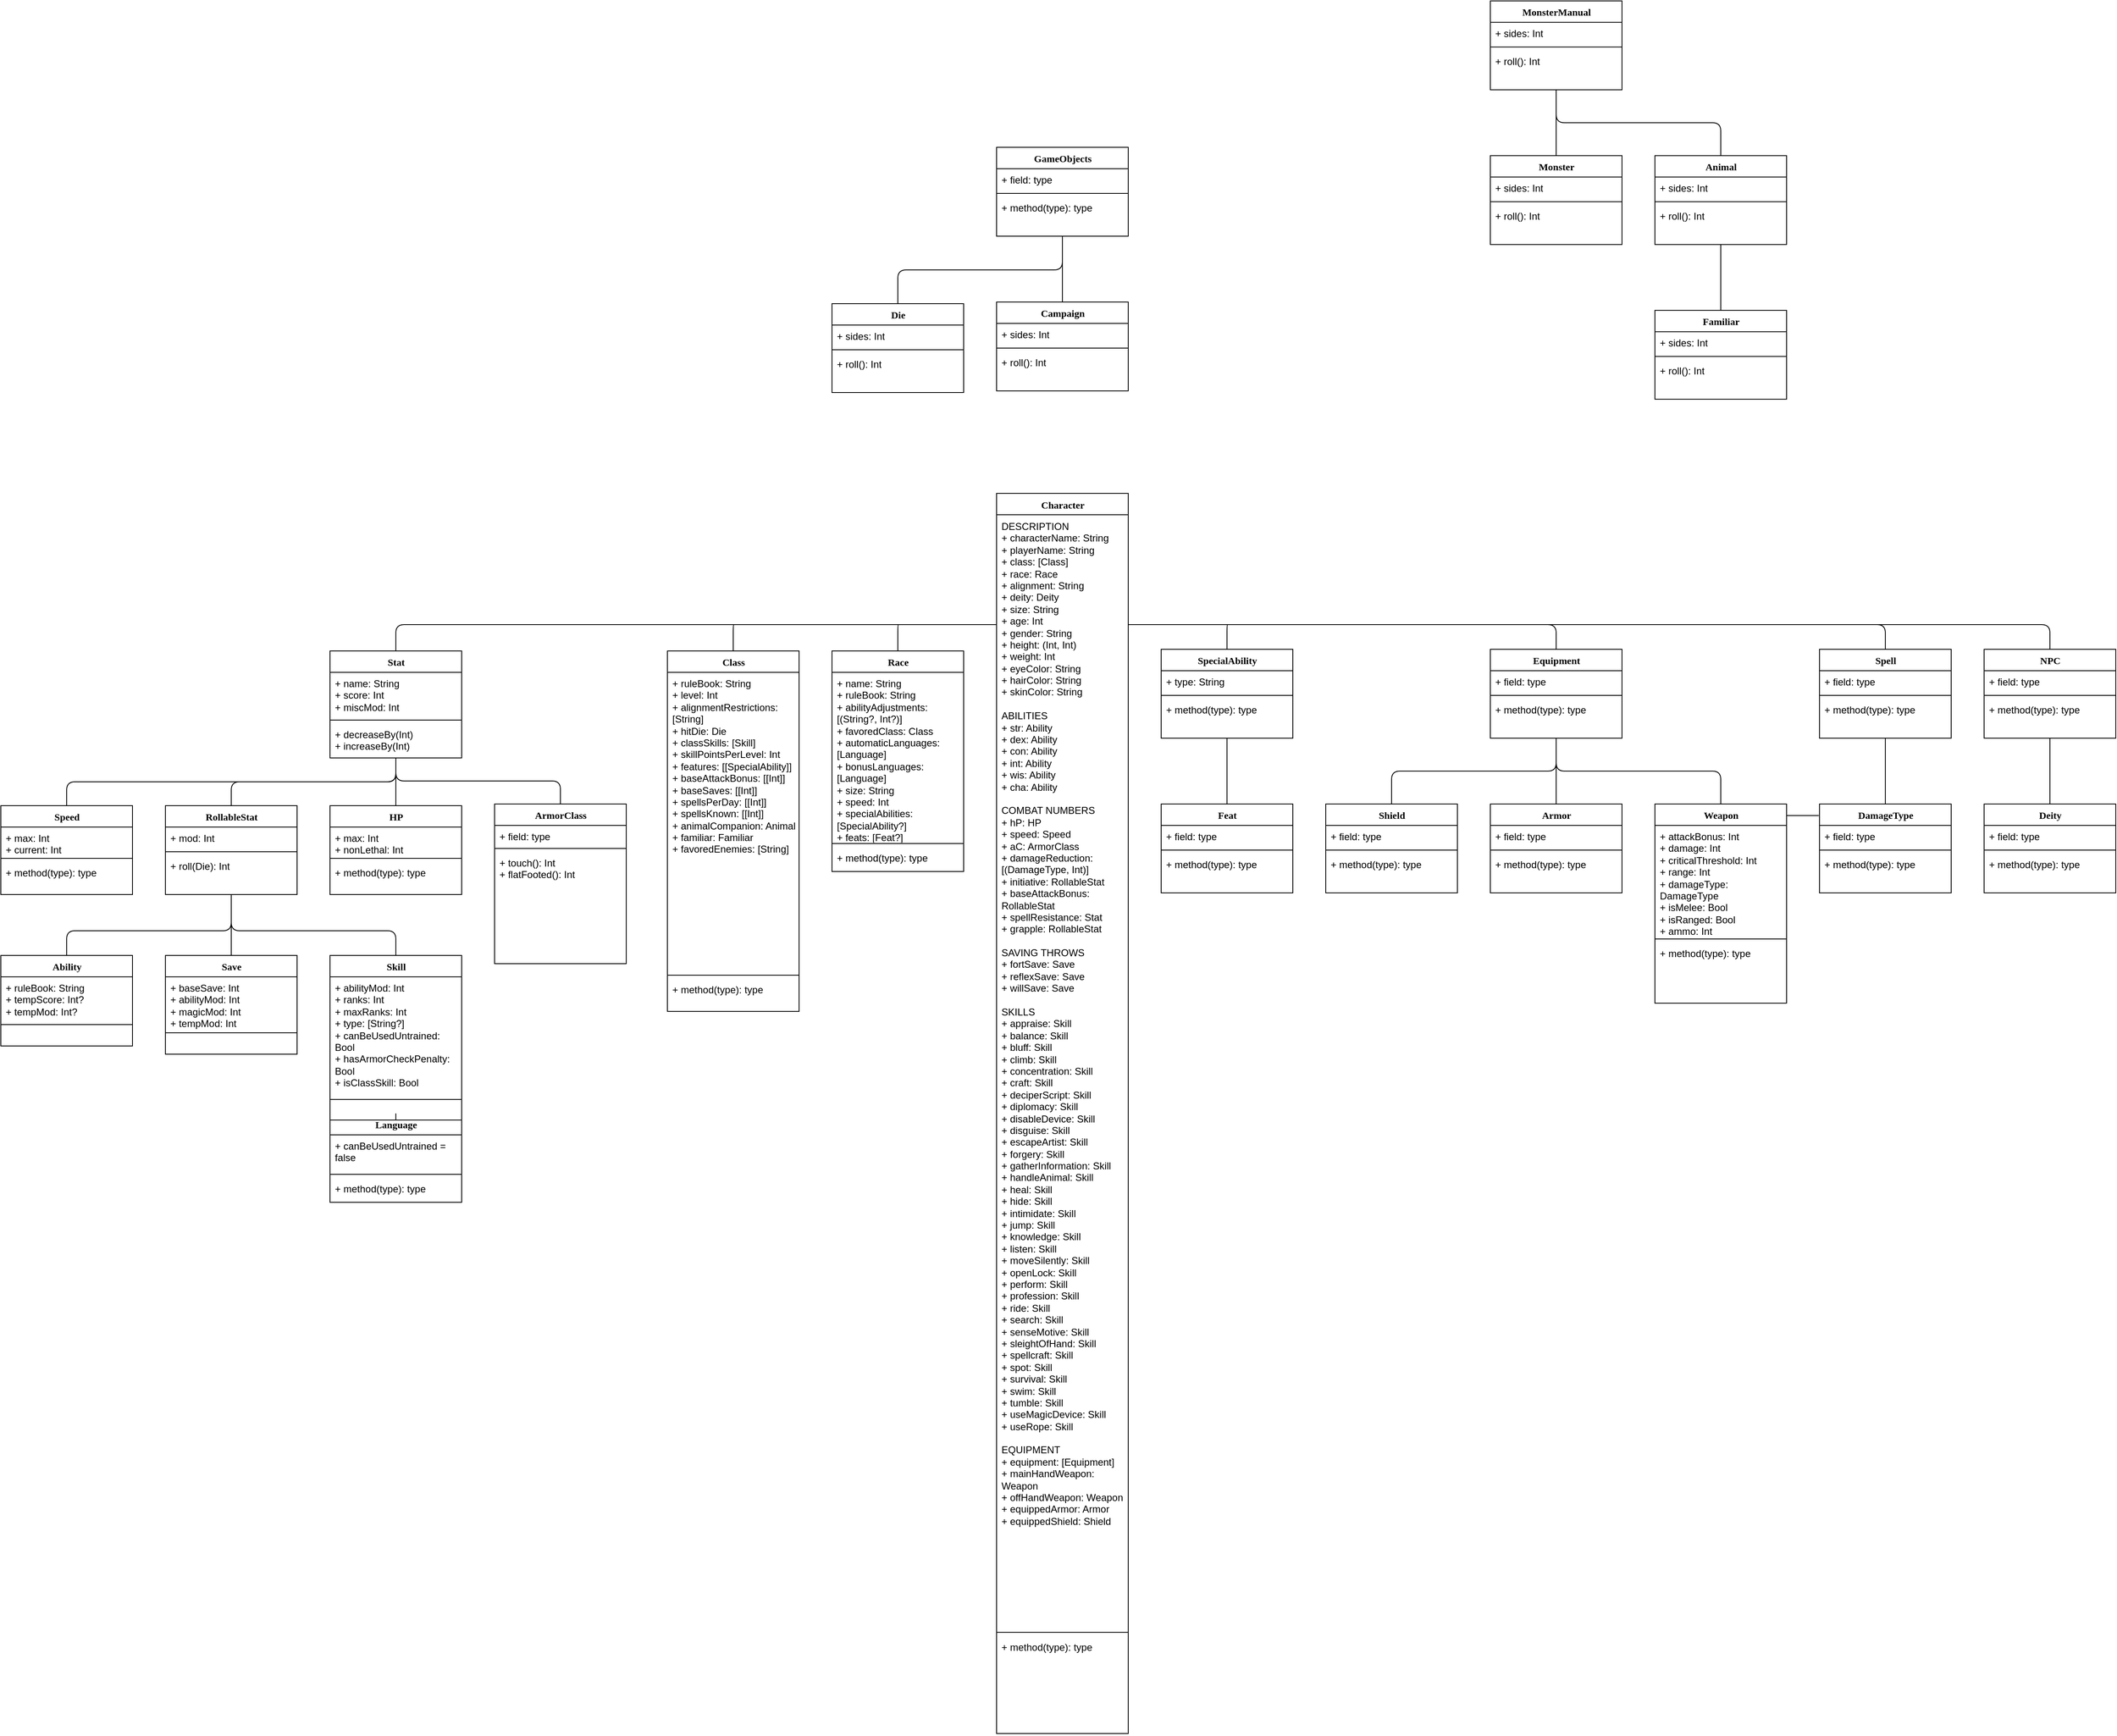 <mxfile version="10.6.7" type="github"><diagram name="Page-1" id="9f46799a-70d6-7492-0946-bef42562c5a5"><mxGraphModel dx="2220" dy="1420" grid="1" gridSize="10" guides="1" tooltips="1" connect="1" arrows="1" fold="1" page="0" pageScale="1" pageWidth="1100" pageHeight="850" background="#ffffff" math="0" shadow="0"><root><mxCell id="0"/><mxCell id="1" parent="0"/><mxCell id="78961159f06e98e8-124" style="edgeStyle=orthogonalEdgeStyle;html=1;labelBackgroundColor=none;startFill=0;startSize=8;endArrow=none;endFill=0;endSize=16;fontFamily=Verdana;fontSize=12;entryX=0.5;entryY=1;entryDx=0;entryDy=0;exitX=0.5;exitY=0;exitDx=0;exitDy=0;startArrow=none;" parent="1" source="78961159f06e98e8-56" target="78961159f06e98e8-17" edge="1"><mxGeometry relative="1" as="geometry"><Array as="points"><mxPoint x="151" y="170"/><mxPoint x="549" y="170"/></Array></mxGeometry></mxCell><mxCell id="78961159f06e98e8-56" value="Class" style="swimlane;html=1;fontStyle=1;align=center;verticalAlign=top;childLayout=stackLayout;horizontal=1;startSize=26;horizontalStack=0;resizeParent=1;resizeLast=0;collapsible=1;marginBottom=0;swimlaneFillColor=#ffffff;rounded=0;shadow=0;comic=0;labelBackgroundColor=none;strokeColor=#000000;strokeWidth=1;fillColor=none;fontFamily=Verdana;fontSize=12;fontColor=#000000;" parent="1" vertex="1"><mxGeometry x="70" y="202" width="160" height="438" as="geometry"><mxRectangle x="70" y="202" width="160" height="26" as="alternateBounds"/></mxGeometry></mxCell><mxCell id="78961159f06e98e8-57" value="+ ruleBook: String&lt;br&gt;+ level: Int&lt;br&gt;+ alignmentRestrictions: [String]&lt;br&gt;+ hitDie: Die&lt;br&gt;+ classSkills: [Skill]&lt;br&gt;+ skillPointsPerLevel: Int&lt;br&gt;+ features: [[SpecialAbility]]&lt;br&gt;+ baseAttackBonus: [[Int]]&lt;br&gt;+ baseSaves: [[Int]]&lt;br&gt;+ spellsPerDay: [[Int]]&lt;br&gt;+ spellsKnown: [[Int]]&lt;br&gt;+ animalCompanion: Animal&lt;br&gt;+ familiar: Familiar&lt;br&gt;+ favoredEnemies: [String]&lt;br&gt;" style="text;html=1;strokeColor=none;fillColor=none;align=left;verticalAlign=top;spacingLeft=4;spacingRight=4;whiteSpace=wrap;overflow=hidden;rotatable=0;points=[[0,0.5],[1,0.5]];portConstraint=eastwest;" parent="78961159f06e98e8-56" vertex="1"><mxGeometry y="26" width="160" height="364" as="geometry"/></mxCell><mxCell id="78961159f06e98e8-64" value="" style="line;html=1;strokeWidth=1;fillColor=none;align=left;verticalAlign=middle;spacingTop=-1;spacingLeft=3;spacingRight=3;rotatable=0;labelPosition=right;points=[];portConstraint=eastwest;" parent="78961159f06e98e8-56" vertex="1"><mxGeometry y="390" width="160" height="8" as="geometry"/></mxCell><mxCell id="78961159f06e98e8-65" value="+ method(type): type" style="text;html=1;strokeColor=none;fillColor=none;align=left;verticalAlign=top;spacingLeft=4;spacingRight=4;whiteSpace=wrap;overflow=hidden;rotatable=0;points=[[0,0.5],[1,0.5]];portConstraint=eastwest;" parent="78961159f06e98e8-56" vertex="1"><mxGeometry y="398" width="160" height="26" as="geometry"/></mxCell><mxCell id="mcAcxkqwWD7t2REMrbRQ-1" value="Race" style="swimlane;html=1;fontStyle=1;align=center;verticalAlign=top;childLayout=stackLayout;horizontal=1;startSize=26;horizontalStack=0;resizeParent=1;resizeLast=0;collapsible=1;marginBottom=0;swimlaneFillColor=#ffffff;rounded=0;shadow=0;comic=0;labelBackgroundColor=none;strokeColor=#000000;strokeWidth=1;fillColor=none;fontFamily=Verdana;fontSize=12;fontColor=#000000;" parent="1" vertex="1"><mxGeometry x="270" y="202" width="160" height="268" as="geometry"><mxRectangle x="270" y="202" width="161" height="26" as="alternateBounds"/></mxGeometry></mxCell><mxCell id="mcAcxkqwWD7t2REMrbRQ-2" value="+ name: String&lt;br&gt;+ ruleBook: String&lt;br&gt;+ abilityAdjustments: [(String?, Int?)]&lt;br&gt;+ favoredClass: Class&lt;br&gt;+ automaticLanguages: [Language]&lt;br&gt;+ bonusLanguages: [Language]&lt;br&gt;+ size: String&lt;br&gt;+ speed: Int&lt;br&gt;+ specialAbilities: [SpecialAbility?]&lt;br&gt;+ feats: [Feat?]&lt;br&gt;" style="text;html=1;strokeColor=none;fillColor=none;align=left;verticalAlign=top;spacingLeft=4;spacingRight=4;whiteSpace=wrap;overflow=hidden;rotatable=0;points=[[0,0.5],[1,0.5]];portConstraint=eastwest;" parent="mcAcxkqwWD7t2REMrbRQ-1" vertex="1"><mxGeometry y="26" width="160" height="204" as="geometry"/></mxCell><mxCell id="mcAcxkqwWD7t2REMrbRQ-3" value="" style="line;html=1;strokeWidth=1;fillColor=none;align=left;verticalAlign=middle;spacingTop=-1;spacingLeft=3;spacingRight=3;rotatable=0;labelPosition=right;points=[];portConstraint=eastwest;" parent="mcAcxkqwWD7t2REMrbRQ-1" vertex="1"><mxGeometry y="230" width="160" height="8" as="geometry"/></mxCell><mxCell id="mcAcxkqwWD7t2REMrbRQ-4" value="+ method(type): type" style="text;html=1;strokeColor=none;fillColor=none;align=left;verticalAlign=top;spacingLeft=4;spacingRight=4;whiteSpace=wrap;overflow=hidden;rotatable=0;points=[[0,0.5],[1,0.5]];portConstraint=eastwest;" parent="mcAcxkqwWD7t2REMrbRQ-1" vertex="1"><mxGeometry y="238" width="160" height="26" as="geometry"/></mxCell><mxCell id="mcAcxkqwWD7t2REMrbRQ-5" style="edgeStyle=orthogonalEdgeStyle;html=1;labelBackgroundColor=none;startFill=0;startSize=8;endArrow=none;endFill=0;endSize=16;fontFamily=Verdana;fontSize=12;exitX=0.5;exitY=0;exitDx=0;exitDy=0;startArrow=none;entryX=0.5;entryY=1;entryDx=0;entryDy=0;" parent="1" source="mcAcxkqwWD7t2REMrbRQ-1" target="78961159f06e98e8-17" edge="1"><mxGeometry relative="1" as="geometry"><Array as="points"><mxPoint x="351" y="170"/><mxPoint x="549" y="170"/></Array><mxPoint x="130" y="212.769" as="sourcePoint"/><mxPoint x="691" y="220" as="targetPoint"/></mxGeometry></mxCell><mxCell id="Zr3b7qzUA9qPHOCkWKjl-16" value="" style="edgeStyle=orthogonalEdgeStyle;rounded=0;orthogonalLoop=1;jettySize=auto;html=1;endArrow=none;endFill=0;" edge="1" parent="1" source="mcAcxkqwWD7t2REMrbRQ-11" target="Zr3b7qzUA9qPHOCkWKjl-12"><mxGeometry relative="1" as="geometry"/></mxCell><mxCell id="mcAcxkqwWD7t2REMrbRQ-11" value="SpecialAbility" style="swimlane;html=1;fontStyle=1;align=center;verticalAlign=top;childLayout=stackLayout;horizontal=1;startSize=26;horizontalStack=0;resizeParent=1;resizeLast=0;collapsible=1;marginBottom=0;swimlaneFillColor=#ffffff;rounded=0;shadow=0;comic=0;labelBackgroundColor=none;strokeColor=#000000;strokeWidth=1;fillColor=none;fontFamily=Verdana;fontSize=12;fontColor=#000000;" parent="1" vertex="1"><mxGeometry x="670" y="200" width="160" height="108" as="geometry"><mxRectangle x="670" y="200" width="160" height="26" as="alternateBounds"/></mxGeometry></mxCell><mxCell id="mcAcxkqwWD7t2REMrbRQ-12" value="+ type: String" style="text;html=1;strokeColor=none;fillColor=none;align=left;verticalAlign=top;spacingLeft=4;spacingRight=4;whiteSpace=wrap;overflow=hidden;rotatable=0;points=[[0,0.5],[1,0.5]];portConstraint=eastwest;" parent="mcAcxkqwWD7t2REMrbRQ-11" vertex="1"><mxGeometry y="26" width="160" height="26" as="geometry"/></mxCell><mxCell id="mcAcxkqwWD7t2REMrbRQ-13" value="" style="line;html=1;strokeWidth=1;fillColor=none;align=left;verticalAlign=middle;spacingTop=-1;spacingLeft=3;spacingRight=3;rotatable=0;labelPosition=right;points=[];portConstraint=eastwest;" parent="mcAcxkqwWD7t2REMrbRQ-11" vertex="1"><mxGeometry y="52" width="160" height="8" as="geometry"/></mxCell><mxCell id="mcAcxkqwWD7t2REMrbRQ-14" value="+ method(type): type" style="text;html=1;strokeColor=none;fillColor=none;align=left;verticalAlign=top;spacingLeft=4;spacingRight=4;whiteSpace=wrap;overflow=hidden;rotatable=0;points=[[0,0.5],[1,0.5]];portConstraint=eastwest;" parent="mcAcxkqwWD7t2REMrbRQ-11" vertex="1"><mxGeometry y="60" width="160" height="26" as="geometry"/></mxCell><mxCell id="Zr3b7qzUA9qPHOCkWKjl-12" value="Feat" style="swimlane;html=1;fontStyle=1;align=center;verticalAlign=top;childLayout=stackLayout;horizontal=1;startSize=26;horizontalStack=0;resizeParent=1;resizeLast=0;collapsible=1;marginBottom=0;swimlaneFillColor=#ffffff;rounded=0;shadow=0;comic=0;labelBackgroundColor=none;strokeColor=#000000;strokeWidth=1;fillColor=none;fontFamily=Verdana;fontSize=12;fontColor=#000000;" vertex="1" parent="1"><mxGeometry x="670" y="388" width="160" height="108" as="geometry"><mxRectangle x="670" y="200" width="160" height="26" as="alternateBounds"/></mxGeometry></mxCell><mxCell id="Zr3b7qzUA9qPHOCkWKjl-13" value="+ field: type" style="text;html=1;strokeColor=none;fillColor=none;align=left;verticalAlign=top;spacingLeft=4;spacingRight=4;whiteSpace=wrap;overflow=hidden;rotatable=0;points=[[0,0.5],[1,0.5]];portConstraint=eastwest;" vertex="1" parent="Zr3b7qzUA9qPHOCkWKjl-12"><mxGeometry y="26" width="160" height="26" as="geometry"/></mxCell><mxCell id="Zr3b7qzUA9qPHOCkWKjl-14" value="" style="line;html=1;strokeWidth=1;fillColor=none;align=left;verticalAlign=middle;spacingTop=-1;spacingLeft=3;spacingRight=3;rotatable=0;labelPosition=right;points=[];portConstraint=eastwest;" vertex="1" parent="Zr3b7qzUA9qPHOCkWKjl-12"><mxGeometry y="52" width="160" height="8" as="geometry"/></mxCell><mxCell id="Zr3b7qzUA9qPHOCkWKjl-15" value="+ method(type): type" style="text;html=1;strokeColor=none;fillColor=none;align=left;verticalAlign=top;spacingLeft=4;spacingRight=4;whiteSpace=wrap;overflow=hidden;rotatable=0;points=[[0,0.5],[1,0.5]];portConstraint=eastwest;" vertex="1" parent="Zr3b7qzUA9qPHOCkWKjl-12"><mxGeometry y="60" width="160" height="26" as="geometry"/></mxCell><mxCell id="Zr3b7qzUA9qPHOCkWKjl-6" value="Language" style="swimlane;html=1;fontStyle=1;align=center;verticalAlign=top;childLayout=stackLayout;horizontal=1;startSize=26;horizontalStack=0;resizeParent=1;resizeLast=0;collapsible=1;marginBottom=0;swimlaneFillColor=#ffffff;rounded=0;shadow=0;comic=0;labelBackgroundColor=none;strokeColor=#000000;strokeWidth=1;fillColor=none;fontFamily=Verdana;fontSize=12;fontColor=#000000;" vertex="1" parent="1"><mxGeometry x="-340" y="764" width="160" height="108" as="geometry"><mxRectangle x="670" y="200" width="160" height="26" as="alternateBounds"/></mxGeometry></mxCell><mxCell id="Zr3b7qzUA9qPHOCkWKjl-7" value="+ canBeUsedUntrained = false" style="text;html=1;strokeColor=none;fillColor=none;align=left;verticalAlign=top;spacingLeft=4;spacingRight=4;whiteSpace=wrap;overflow=hidden;rotatable=0;points=[[0,0.5],[1,0.5]];portConstraint=eastwest;" vertex="1" parent="Zr3b7qzUA9qPHOCkWKjl-6"><mxGeometry y="26" width="160" height="44" as="geometry"/></mxCell><mxCell id="Zr3b7qzUA9qPHOCkWKjl-8" value="" style="line;html=1;strokeWidth=1;fillColor=none;align=left;verticalAlign=middle;spacingTop=-1;spacingLeft=3;spacingRight=3;rotatable=0;labelPosition=right;points=[];portConstraint=eastwest;" vertex="1" parent="Zr3b7qzUA9qPHOCkWKjl-6"><mxGeometry y="70" width="160" height="8" as="geometry"/></mxCell><mxCell id="Zr3b7qzUA9qPHOCkWKjl-9" value="+ method(type): type" style="text;html=1;strokeColor=none;fillColor=none;align=left;verticalAlign=top;spacingLeft=4;spacingRight=4;whiteSpace=wrap;overflow=hidden;rotatable=0;points=[[0,0.5],[1,0.5]];portConstraint=eastwest;" vertex="1" parent="Zr3b7qzUA9qPHOCkWKjl-6"><mxGeometry y="78" width="160" height="26" as="geometry"/></mxCell><mxCell id="mcAcxkqwWD7t2REMrbRQ-15" style="edgeStyle=orthogonalEdgeStyle;html=1;labelBackgroundColor=none;startFill=0;startSize=8;endArrow=none;endFill=0;endSize=16;fontFamily=Verdana;fontSize=12;exitX=0.5;exitY=0;exitDx=0;exitDy=0;startArrow=none;entryX=0.5;entryY=1;entryDx=0;entryDy=0;" parent="1" source="mcAcxkqwWD7t2REMrbRQ-11" target="78961159f06e98e8-17" edge="1"><mxGeometry relative="1" as="geometry"><Array as="points"><mxPoint x="751" y="170"/><mxPoint x="549" y="170"/></Array><mxPoint x="360.769" y="211.846" as="sourcePoint"/><mxPoint x="780" y="130" as="targetPoint"/></mxGeometry></mxCell><mxCell id="mcAcxkqwWD7t2REMrbRQ-16" style="edgeStyle=orthogonalEdgeStyle;html=1;labelBackgroundColor=none;startFill=0;startSize=8;endArrow=none;endFill=0;endSize=16;fontFamily=Verdana;fontSize=12;exitX=0.5;exitY=0;exitDx=0;exitDy=0;startArrow=none;entryX=0.5;entryY=1;entryDx=0;entryDy=0;" parent="1" source="mcAcxkqwWD7t2REMrbRQ-17" target="78961159f06e98e8-17" edge="1"><mxGeometry relative="1" as="geometry"><Array as="points"><mxPoint x="1150" y="170"/><mxPoint x="550" y="170"/></Array><mxPoint x="980.769" y="114.308" as="sourcePoint"/><mxPoint x="779.231" y="52.769" as="targetPoint"/></mxGeometry></mxCell><mxCell id="mcAcxkqwWD7t2REMrbRQ-79" value="" style="edgeStyle=orthogonalEdgeStyle;rounded=1;orthogonalLoop=1;jettySize=auto;html=1;startArrow=none;startFill=0;endArrow=none;endFill=0;exitX=0.5;exitY=1;exitDx=0;exitDy=0;" parent="1" source="mcAcxkqwWD7t2REMrbRQ-17" target="mcAcxkqwWD7t2REMrbRQ-75" edge="1"><mxGeometry relative="1" as="geometry"/></mxCell><mxCell id="mcAcxkqwWD7t2REMrbRQ-17" value="Equipment" style="swimlane;html=1;fontStyle=1;align=center;verticalAlign=top;childLayout=stackLayout;horizontal=1;startSize=26;horizontalStack=0;resizeParent=1;resizeLast=0;collapsible=1;marginBottom=0;swimlaneFillColor=#ffffff;rounded=0;shadow=0;comic=0;labelBackgroundColor=none;strokeColor=#000000;strokeWidth=1;fillColor=none;fontFamily=Verdana;fontSize=12;fontColor=#000000;" parent="1" vertex="1"><mxGeometry x="1070" y="200" width="160" height="108" as="geometry"><mxRectangle x="870" y="200" width="160" height="26" as="alternateBounds"/></mxGeometry></mxCell><mxCell id="mcAcxkqwWD7t2REMrbRQ-18" value="+ field: type" style="text;html=1;strokeColor=none;fillColor=none;align=left;verticalAlign=top;spacingLeft=4;spacingRight=4;whiteSpace=wrap;overflow=hidden;rotatable=0;points=[[0,0.5],[1,0.5]];portConstraint=eastwest;" parent="mcAcxkqwWD7t2REMrbRQ-17" vertex="1"><mxGeometry y="26" width="160" height="26" as="geometry"/></mxCell><mxCell id="mcAcxkqwWD7t2REMrbRQ-19" value="" style="line;html=1;strokeWidth=1;fillColor=none;align=left;verticalAlign=middle;spacingTop=-1;spacingLeft=3;spacingRight=3;rotatable=0;labelPosition=right;points=[];portConstraint=eastwest;" parent="mcAcxkqwWD7t2REMrbRQ-17" vertex="1"><mxGeometry y="52" width="160" height="8" as="geometry"/></mxCell><mxCell id="mcAcxkqwWD7t2REMrbRQ-20" value="+ method(type): type" style="text;html=1;strokeColor=none;fillColor=none;align=left;verticalAlign=top;spacingLeft=4;spacingRight=4;whiteSpace=wrap;overflow=hidden;rotatable=0;points=[[0,0.5],[1,0.5]];portConstraint=eastwest;" parent="mcAcxkqwWD7t2REMrbRQ-17" vertex="1"><mxGeometry y="60" width="160" height="26" as="geometry"/></mxCell><mxCell id="mcAcxkqwWD7t2REMrbRQ-80" value="" style="edgeStyle=orthogonalEdgeStyle;rounded=1;orthogonalLoop=1;jettySize=auto;html=1;startArrow=none;startFill=0;endArrow=none;endFill=0;exitX=1.002;exitY=0.058;exitDx=0;exitDy=0;exitPerimeter=0;entryX=-0.005;entryY=0.127;entryDx=0;entryDy=0;entryPerimeter=0;" parent="1" source="mcAcxkqwWD7t2REMrbRQ-75" target="mcAcxkqwWD7t2REMrbRQ-43" edge="1"><mxGeometry relative="1" as="geometry"><mxPoint x="1460" y="420" as="targetPoint"/></mxGeometry></mxCell><mxCell id="mcAcxkqwWD7t2REMrbRQ-75" value="Weapon" style="swimlane;html=1;fontStyle=1;align=center;verticalAlign=top;childLayout=stackLayout;horizontal=1;startSize=26;horizontalStack=0;resizeParent=1;resizeLast=0;collapsible=1;marginBottom=0;swimlaneFillColor=#ffffff;rounded=0;shadow=0;comic=0;labelBackgroundColor=none;strokeColor=#000000;strokeWidth=1;fillColor=none;fontFamily=Verdana;fontSize=12;fontColor=#000000;" parent="1" vertex="1"><mxGeometry x="1270" y="388" width="160" height="242" as="geometry"><mxRectangle x="870" y="388" width="160" height="26" as="alternateBounds"/></mxGeometry></mxCell><mxCell id="mcAcxkqwWD7t2REMrbRQ-76" value="+ attackBonus: Int&lt;br&gt;+ damage: Int&lt;br&gt;+ criticalThreshold: Int&lt;br&gt;+ range: Int&lt;br&gt;+ damageType: DamageType&lt;br&gt;+ isMelee: Bool&lt;br&gt;+ isRanged: Bool&lt;br&gt;+ ammo: Int&lt;br&gt;" style="text;html=1;strokeColor=none;fillColor=none;align=left;verticalAlign=top;spacingLeft=4;spacingRight=4;whiteSpace=wrap;overflow=hidden;rotatable=0;points=[[0,0.5],[1,0.5]];portConstraint=eastwest;" parent="mcAcxkqwWD7t2REMrbRQ-75" vertex="1"><mxGeometry y="26" width="160" height="134" as="geometry"/></mxCell><mxCell id="mcAcxkqwWD7t2REMrbRQ-77" value="" style="line;html=1;strokeWidth=1;fillColor=none;align=left;verticalAlign=middle;spacingTop=-1;spacingLeft=3;spacingRight=3;rotatable=0;labelPosition=right;points=[];portConstraint=eastwest;" parent="mcAcxkqwWD7t2REMrbRQ-75" vertex="1"><mxGeometry y="160" width="160" height="8" as="geometry"/></mxCell><mxCell id="mcAcxkqwWD7t2REMrbRQ-78" value="+ method(type): type" style="text;html=1;strokeColor=none;fillColor=none;align=left;verticalAlign=top;spacingLeft=4;spacingRight=4;whiteSpace=wrap;overflow=hidden;rotatable=0;points=[[0,0.5],[1,0.5]];portConstraint=eastwest;" parent="mcAcxkqwWD7t2REMrbRQ-75" vertex="1"><mxGeometry y="168" width="160" height="26" as="geometry"/></mxCell><mxCell id="mcAcxkqwWD7t2REMrbRQ-47" value="" style="edgeStyle=orthogonalEdgeStyle;rounded=0;orthogonalLoop=1;jettySize=auto;html=1;startArrow=none;startFill=0;endArrow=none;endFill=0;" parent="1" source="mcAcxkqwWD7t2REMrbRQ-22" target="mcAcxkqwWD7t2REMrbRQ-43" edge="1"><mxGeometry relative="1" as="geometry"/></mxCell><mxCell id="mcAcxkqwWD7t2REMrbRQ-22" value="Spell" style="swimlane;html=1;fontStyle=1;align=center;verticalAlign=top;childLayout=stackLayout;horizontal=1;startSize=26;horizontalStack=0;resizeParent=1;resizeLast=0;collapsible=1;marginBottom=0;swimlaneFillColor=#ffffff;rounded=0;shadow=0;comic=0;labelBackgroundColor=none;strokeColor=#000000;strokeWidth=1;fillColor=none;fontFamily=Verdana;fontSize=12;fontColor=#000000;" parent="1" vertex="1"><mxGeometry x="1470" y="200" width="160" height="108" as="geometry"><mxRectangle x="1070" y="200" width="160" height="26" as="alternateBounds"/></mxGeometry></mxCell><mxCell id="mcAcxkqwWD7t2REMrbRQ-23" value="+ field: type" style="text;html=1;strokeColor=none;fillColor=none;align=left;verticalAlign=top;spacingLeft=4;spacingRight=4;whiteSpace=wrap;overflow=hidden;rotatable=0;points=[[0,0.5],[1,0.5]];portConstraint=eastwest;" parent="mcAcxkqwWD7t2REMrbRQ-22" vertex="1"><mxGeometry y="26" width="160" height="26" as="geometry"/></mxCell><mxCell id="mcAcxkqwWD7t2REMrbRQ-24" value="" style="line;html=1;strokeWidth=1;fillColor=none;align=left;verticalAlign=middle;spacingTop=-1;spacingLeft=3;spacingRight=3;rotatable=0;labelPosition=right;points=[];portConstraint=eastwest;" parent="mcAcxkqwWD7t2REMrbRQ-22" vertex="1"><mxGeometry y="52" width="160" height="8" as="geometry"/></mxCell><mxCell id="mcAcxkqwWD7t2REMrbRQ-25" value="+ method(type): type" style="text;html=1;strokeColor=none;fillColor=none;align=left;verticalAlign=top;spacingLeft=4;spacingRight=4;whiteSpace=wrap;overflow=hidden;rotatable=0;points=[[0,0.5],[1,0.5]];portConstraint=eastwest;" parent="mcAcxkqwWD7t2REMrbRQ-22" vertex="1"><mxGeometry y="60" width="160" height="26" as="geometry"/></mxCell><mxCell id="qhiYDZnU2PC82o-r77W1-17" value="" style="edgeStyle=orthogonalEdgeStyle;rounded=0;orthogonalLoop=1;jettySize=auto;html=1;endArrow=none;endFill=0;" parent="1" source="qhiYDZnU2PC82o-r77W1-1" target="qhiYDZnU2PC82o-r77W1-13" edge="1"><mxGeometry relative="1" as="geometry"/></mxCell><mxCell id="qhiYDZnU2PC82o-r77W1-1" value="NPC" style="swimlane;html=1;fontStyle=1;align=center;verticalAlign=top;childLayout=stackLayout;horizontal=1;startSize=26;horizontalStack=0;resizeParent=1;resizeLast=0;collapsible=1;marginBottom=0;swimlaneFillColor=#ffffff;rounded=0;shadow=0;comic=0;labelBackgroundColor=none;strokeColor=#000000;strokeWidth=1;fillColor=none;fontFamily=Verdana;fontSize=12;fontColor=#000000;" parent="1" vertex="1"><mxGeometry x="1670" y="200" width="160" height="108" as="geometry"><mxRectangle x="1310" y="200" width="160" height="26" as="alternateBounds"/></mxGeometry></mxCell><mxCell id="qhiYDZnU2PC82o-r77W1-2" value="+ field: type" style="text;html=1;strokeColor=none;fillColor=none;align=left;verticalAlign=top;spacingLeft=4;spacingRight=4;whiteSpace=wrap;overflow=hidden;rotatable=0;points=[[0,0.5],[1,0.5]];portConstraint=eastwest;" parent="qhiYDZnU2PC82o-r77W1-1" vertex="1"><mxGeometry y="26" width="160" height="26" as="geometry"/></mxCell><mxCell id="qhiYDZnU2PC82o-r77W1-3" value="" style="line;html=1;strokeWidth=1;fillColor=none;align=left;verticalAlign=middle;spacingTop=-1;spacingLeft=3;spacingRight=3;rotatable=0;labelPosition=right;points=[];portConstraint=eastwest;" parent="qhiYDZnU2PC82o-r77W1-1" vertex="1"><mxGeometry y="52" width="160" height="8" as="geometry"/></mxCell><mxCell id="qhiYDZnU2PC82o-r77W1-4" value="+ method(type): type" style="text;html=1;strokeColor=none;fillColor=none;align=left;verticalAlign=top;spacingLeft=4;spacingRight=4;whiteSpace=wrap;overflow=hidden;rotatable=0;points=[[0,0.5],[1,0.5]];portConstraint=eastwest;" parent="qhiYDZnU2PC82o-r77W1-1" vertex="1"><mxGeometry y="60" width="160" height="26" as="geometry"/></mxCell><mxCell id="qhiYDZnU2PC82o-r77W1-13" value="Deity" style="swimlane;html=1;fontStyle=1;align=center;verticalAlign=top;childLayout=stackLayout;horizontal=1;startSize=26;horizontalStack=0;resizeParent=1;resizeLast=0;collapsible=1;marginBottom=0;swimlaneFillColor=#ffffff;rounded=0;shadow=0;comic=0;labelBackgroundColor=none;strokeColor=#000000;strokeWidth=1;fillColor=none;fontFamily=Verdana;fontSize=12;fontColor=#000000;" parent="1" vertex="1"><mxGeometry x="1670" y="388" width="160" height="108" as="geometry"><mxRectangle x="1310" y="388" width="160" height="26" as="alternateBounds"/></mxGeometry></mxCell><mxCell id="qhiYDZnU2PC82o-r77W1-14" value="+ field: type" style="text;html=1;strokeColor=none;fillColor=none;align=left;verticalAlign=top;spacingLeft=4;spacingRight=4;whiteSpace=wrap;overflow=hidden;rotatable=0;points=[[0,0.5],[1,0.5]];portConstraint=eastwest;" parent="qhiYDZnU2PC82o-r77W1-13" vertex="1"><mxGeometry y="26" width="160" height="26" as="geometry"/></mxCell><mxCell id="qhiYDZnU2PC82o-r77W1-15" value="" style="line;html=1;strokeWidth=1;fillColor=none;align=left;verticalAlign=middle;spacingTop=-1;spacingLeft=3;spacingRight=3;rotatable=0;labelPosition=right;points=[];portConstraint=eastwest;" parent="qhiYDZnU2PC82o-r77W1-13" vertex="1"><mxGeometry y="52" width="160" height="8" as="geometry"/></mxCell><mxCell id="qhiYDZnU2PC82o-r77W1-16" value="+ method(type): type" style="text;html=1;strokeColor=none;fillColor=none;align=left;verticalAlign=top;spacingLeft=4;spacingRight=4;whiteSpace=wrap;overflow=hidden;rotatable=0;points=[[0,0.5],[1,0.5]];portConstraint=eastwest;" parent="qhiYDZnU2PC82o-r77W1-13" vertex="1"><mxGeometry y="60" width="160" height="26" as="geometry"/></mxCell><mxCell id="mcAcxkqwWD7t2REMrbRQ-26" style="edgeStyle=orthogonalEdgeStyle;html=1;labelBackgroundColor=none;startFill=0;startSize=8;endArrow=none;endFill=0;endSize=16;fontFamily=Verdana;fontSize=12;exitX=0.5;exitY=0;exitDx=0;exitDy=0;startArrow=none;entryX=0.5;entryY=1;entryDx=0;entryDy=0;" parent="1" source="mcAcxkqwWD7t2REMrbRQ-22" target="78961159f06e98e8-17" edge="1"><mxGeometry relative="1" as="geometry"><Array as="points"><mxPoint x="1150" y="170"/><mxPoint x="551" y="170"/></Array><mxPoint x="959.5" y="210.25" as="sourcePoint"/><mxPoint x="559.5" y="149" as="targetPoint"/></mxGeometry></mxCell><mxCell id="mcAcxkqwWD7t2REMrbRQ-43" value="DamageType" style="swimlane;html=1;fontStyle=1;align=center;verticalAlign=top;childLayout=stackLayout;horizontal=1;startSize=26;horizontalStack=0;resizeParent=1;resizeLast=0;collapsible=1;marginBottom=0;swimlaneFillColor=#ffffff;rounded=0;shadow=0;comic=0;labelBackgroundColor=none;strokeColor=#000000;strokeWidth=1;fillColor=none;fontFamily=Verdana;fontSize=12;fontColor=#000000;" parent="1" vertex="1"><mxGeometry x="1470" y="388" width="160" height="108" as="geometry"><mxRectangle x="1070" y="388" width="160" height="26" as="alternateBounds"/></mxGeometry></mxCell><mxCell id="mcAcxkqwWD7t2REMrbRQ-44" value="+ field: type" style="text;html=1;strokeColor=none;fillColor=none;align=left;verticalAlign=top;spacingLeft=4;spacingRight=4;whiteSpace=wrap;overflow=hidden;rotatable=0;points=[[0,0.5],[1,0.5]];portConstraint=eastwest;" parent="mcAcxkqwWD7t2REMrbRQ-43" vertex="1"><mxGeometry y="26" width="160" height="26" as="geometry"/></mxCell><mxCell id="mcAcxkqwWD7t2REMrbRQ-45" value="" style="line;html=1;strokeWidth=1;fillColor=none;align=left;verticalAlign=middle;spacingTop=-1;spacingLeft=3;spacingRight=3;rotatable=0;labelPosition=right;points=[];portConstraint=eastwest;" parent="mcAcxkqwWD7t2REMrbRQ-43" vertex="1"><mxGeometry y="52" width="160" height="8" as="geometry"/></mxCell><mxCell id="mcAcxkqwWD7t2REMrbRQ-46" value="+ method(type): type" style="text;html=1;strokeColor=none;fillColor=none;align=left;verticalAlign=top;spacingLeft=4;spacingRight=4;whiteSpace=wrap;overflow=hidden;rotatable=0;points=[[0,0.5],[1,0.5]];portConstraint=eastwest;" parent="mcAcxkqwWD7t2REMrbRQ-43" vertex="1"><mxGeometry y="60" width="160" height="26" as="geometry"/></mxCell><mxCell id="qhiYDZnU2PC82o-r77W1-7" style="edgeStyle=orthogonalEdgeStyle;html=1;labelBackgroundColor=none;startFill=0;startSize=8;endArrow=none;endFill=0;endSize=16;fontFamily=Verdana;fontSize=12;exitX=0.5;exitY=0;exitDx=0;exitDy=0;startArrow=none;entryX=0.5;entryY=1;entryDx=0;entryDy=0;" parent="1" source="qhiYDZnU2PC82o-r77W1-1" target="78961159f06e98e8-17" edge="1"><mxGeometry relative="1" as="geometry"><Array as="points"><mxPoint x="1750" y="170"/><mxPoint x="550" y="170"/></Array><mxPoint x="1160" y="210" as="sourcePoint"/><mxPoint x="740" y="90" as="targetPoint"/></mxGeometry></mxCell><mxCell id="qhiYDZnU2PC82o-r77W1-24" style="edgeStyle=orthogonalEdgeStyle;html=1;labelBackgroundColor=none;startFill=0;startSize=8;endArrow=none;endFill=0;endSize=16;fontFamily=Verdana;fontSize=12;startArrow=none;entryX=0.5;entryY=1;entryDx=0;entryDy=0;exitX=0.5;exitY=0;exitDx=0;exitDy=0;" parent="1" source="qhiYDZnU2PC82o-r77W1-25" target="78961159f06e98e8-17" edge="1"><mxGeometry relative="1" as="geometry"><Array as="points"><mxPoint x="-260" y="170"/><mxPoint x="550" y="170"/></Array><mxPoint x="-331" y="160" as="sourcePoint"/><mxPoint x="669" y="110" as="targetPoint"/></mxGeometry></mxCell><mxCell id="qhiYDZnU2PC82o-r77W1-33" value="" style="edgeStyle=orthogonalEdgeStyle;rounded=0;orthogonalLoop=1;jettySize=auto;html=1;endArrow=none;endFill=0;" parent="1" source="qhiYDZnU2PC82o-r77W1-25" target="qhiYDZnU2PC82o-r77W1-29" edge="1"><mxGeometry relative="1" as="geometry"/></mxCell><mxCell id="qhiYDZnU2PC82o-r77W1-25" value="Stat" style="swimlane;html=1;fontStyle=1;align=center;verticalAlign=top;childLayout=stackLayout;horizontal=1;startSize=26;horizontalStack=0;resizeParent=1;resizeLast=0;collapsible=1;marginBottom=0;swimlaneFillColor=#ffffff;rounded=0;shadow=0;comic=0;labelBackgroundColor=none;strokeColor=#000000;strokeWidth=1;fillColor=none;fontFamily=Verdana;fontSize=12;fontColor=#000000;" parent="1" vertex="1"><mxGeometry x="-340" y="202" width="160" height="130" as="geometry"><mxRectangle x="-380" y="200" width="160" height="26" as="alternateBounds"/></mxGeometry></mxCell><mxCell id="qhiYDZnU2PC82o-r77W1-26" value="+ name: String&lt;br&gt;+ score: Int&lt;br&gt;+ miscMod: Int&lt;br&gt;" style="text;html=1;strokeColor=none;fillColor=none;align=left;verticalAlign=top;spacingLeft=4;spacingRight=4;whiteSpace=wrap;overflow=hidden;rotatable=0;points=[[0,0.5],[1,0.5]];portConstraint=eastwest;" parent="qhiYDZnU2PC82o-r77W1-25" vertex="1"><mxGeometry y="26" width="160" height="54" as="geometry"/></mxCell><mxCell id="qhiYDZnU2PC82o-r77W1-27" value="" style="line;html=1;strokeWidth=1;fillColor=none;align=left;verticalAlign=middle;spacingTop=-1;spacingLeft=3;spacingRight=3;rotatable=0;labelPosition=right;points=[];portConstraint=eastwest;" parent="qhiYDZnU2PC82o-r77W1-25" vertex="1"><mxGeometry y="80" width="160" height="8" as="geometry"/></mxCell><mxCell id="qhiYDZnU2PC82o-r77W1-28" value="+ decreaseBy(Int)&lt;br&gt;+ increaseBy(Int)" style="text;html=1;strokeColor=none;fillColor=none;align=left;verticalAlign=top;spacingLeft=4;spacingRight=4;whiteSpace=wrap;overflow=hidden;rotatable=0;points=[[0,0.5],[1,0.5]];portConstraint=eastwest;" parent="qhiYDZnU2PC82o-r77W1-25" vertex="1"><mxGeometry y="88" width="160" height="40" as="geometry"/></mxCell><mxCell id="qhiYDZnU2PC82o-r77W1-74" value="" style="edgeStyle=orthogonalEdgeStyle;rounded=1;orthogonalLoop=1;jettySize=auto;html=1;endArrow=none;endFill=0;exitX=0.5;exitY=1;exitDx=0;exitDy=0;" parent="1" source="qhiYDZnU2PC82o-r77W1-25" target="qhiYDZnU2PC82o-r77W1-70" edge="1"><mxGeometry relative="1" as="geometry"/></mxCell><mxCell id="qhiYDZnU2PC82o-r77W1-29" value="HP" style="swimlane;html=1;fontStyle=1;align=center;verticalAlign=top;childLayout=stackLayout;horizontal=1;startSize=26;horizontalStack=0;resizeParent=1;resizeLast=0;collapsible=1;marginBottom=0;swimlaneFillColor=#ffffff;rounded=0;shadow=0;comic=0;labelBackgroundColor=none;strokeColor=#000000;strokeWidth=1;fillColor=none;fontFamily=Verdana;fontSize=12;fontColor=#000000;" parent="1" vertex="1"><mxGeometry x="-340" y="390" width="160" height="108" as="geometry"><mxRectangle x="-380" y="388" width="160" height="26" as="alternateBounds"/></mxGeometry></mxCell><mxCell id="qhiYDZnU2PC82o-r77W1-30" value="+ max: Int&lt;br&gt;+ nonLethal: Int&lt;br&gt;" style="text;html=1;strokeColor=none;fillColor=none;align=left;verticalAlign=top;spacingLeft=4;spacingRight=4;whiteSpace=wrap;overflow=hidden;rotatable=0;points=[[0,0.5],[1,0.5]];portConstraint=eastwest;" parent="qhiYDZnU2PC82o-r77W1-29" vertex="1"><mxGeometry y="26" width="160" height="34" as="geometry"/></mxCell><mxCell id="qhiYDZnU2PC82o-r77W1-31" value="" style="line;html=1;strokeWidth=1;fillColor=none;align=left;verticalAlign=middle;spacingTop=-1;spacingLeft=3;spacingRight=3;rotatable=0;labelPosition=right;points=[];portConstraint=eastwest;" parent="qhiYDZnU2PC82o-r77W1-29" vertex="1"><mxGeometry y="60" width="160" height="8" as="geometry"/></mxCell><mxCell id="qhiYDZnU2PC82o-r77W1-32" value="+ method(type): type" style="text;html=1;strokeColor=none;fillColor=none;align=left;verticalAlign=top;spacingLeft=4;spacingRight=4;whiteSpace=wrap;overflow=hidden;rotatable=0;points=[[0,0.5],[1,0.5]];portConstraint=eastwest;" parent="qhiYDZnU2PC82o-r77W1-29" vertex="1"><mxGeometry y="68" width="160" height="26" as="geometry"/></mxCell><mxCell id="qhiYDZnU2PC82o-r77W1-70" value="ArmorClass" style="swimlane;html=1;fontStyle=1;align=center;verticalAlign=top;childLayout=stackLayout;horizontal=1;startSize=26;horizontalStack=0;resizeParent=1;resizeLast=0;collapsible=1;marginBottom=0;swimlaneFillColor=#ffffff;rounded=0;shadow=0;comic=0;labelBackgroundColor=none;strokeColor=#000000;strokeWidth=1;fillColor=none;fontFamily=Verdana;fontSize=12;fontColor=#000000;" parent="1" vertex="1"><mxGeometry x="-140" y="388" width="160" height="194" as="geometry"><mxRectangle x="-140" y="388" width="160" height="26" as="alternateBounds"/></mxGeometry></mxCell><mxCell id="qhiYDZnU2PC82o-r77W1-71" value="+ field: type&lt;br&gt;" style="text;html=1;strokeColor=none;fillColor=none;align=left;verticalAlign=top;spacingLeft=4;spacingRight=4;whiteSpace=wrap;overflow=hidden;rotatable=0;points=[[0,0.5],[1,0.5]];portConstraint=eastwest;" parent="qhiYDZnU2PC82o-r77W1-70" vertex="1"><mxGeometry y="26" width="160" height="24" as="geometry"/></mxCell><mxCell id="qhiYDZnU2PC82o-r77W1-72" value="" style="line;html=1;strokeWidth=1;fillColor=none;align=left;verticalAlign=middle;spacingTop=-1;spacingLeft=3;spacingRight=3;rotatable=0;labelPosition=right;points=[];portConstraint=eastwest;" parent="qhiYDZnU2PC82o-r77W1-70" vertex="1"><mxGeometry y="50" width="160" height="8" as="geometry"/></mxCell><mxCell id="qhiYDZnU2PC82o-r77W1-73" value="+ touch(): Int&lt;br&gt;+ flatFooted(): Int&lt;br&gt;" style="text;html=1;strokeColor=none;fillColor=none;align=left;verticalAlign=top;spacingLeft=4;spacingRight=4;whiteSpace=wrap;overflow=hidden;rotatable=0;points=[[0,0.5],[1,0.5]];portConstraint=eastwest;" parent="qhiYDZnU2PC82o-r77W1-70" vertex="1"><mxGeometry y="58" width="160" height="42" as="geometry"/></mxCell><mxCell id="qhiYDZnU2PC82o-r77W1-53" value="" style="edgeStyle=orthogonalEdgeStyle;rounded=1;orthogonalLoop=1;jettySize=auto;html=1;endArrow=none;endFill=0;entryX=0.5;entryY=0;entryDx=0;entryDy=0;" parent="1" source="qhiYDZnU2PC82o-r77W1-34" target="qhiYDZnU2PC82o-r77W1-125" edge="1"><mxGeometry relative="1" as="geometry"><mxPoint x="-440" y="562" as="targetPoint"/></mxGeometry></mxCell><mxCell id="qhiYDZnU2PC82o-r77W1-34" value="RollableStat" style="swimlane;html=1;fontStyle=1;align=center;verticalAlign=top;childLayout=stackLayout;horizontal=1;startSize=26;horizontalStack=0;resizeParent=1;resizeLast=0;collapsible=1;marginBottom=0;swimlaneFillColor=#ffffff;rounded=0;shadow=0;comic=0;labelBackgroundColor=none;strokeColor=#000000;strokeWidth=1;fillColor=none;fontFamily=Verdana;fontSize=12;fontColor=#000000;" parent="1" vertex="1"><mxGeometry x="-540" y="390" width="160" height="108" as="geometry"><mxRectangle x="-620" y="388" width="160" height="26" as="alternateBounds"/></mxGeometry></mxCell><mxCell id="qhiYDZnU2PC82o-r77W1-35" value="+ mod: Int&lt;br&gt;" style="text;html=1;strokeColor=none;fillColor=none;align=left;verticalAlign=top;spacingLeft=4;spacingRight=4;whiteSpace=wrap;overflow=hidden;rotatable=0;points=[[0,0.5],[1,0.5]];portConstraint=eastwest;" parent="qhiYDZnU2PC82o-r77W1-34" vertex="1"><mxGeometry y="26" width="160" height="26" as="geometry"/></mxCell><mxCell id="qhiYDZnU2PC82o-r77W1-36" value="" style="line;html=1;strokeWidth=1;fillColor=none;align=left;verticalAlign=middle;spacingTop=-1;spacingLeft=3;spacingRight=3;rotatable=0;labelPosition=right;points=[];portConstraint=eastwest;" parent="qhiYDZnU2PC82o-r77W1-34" vertex="1"><mxGeometry y="52" width="160" height="8" as="geometry"/></mxCell><mxCell id="qhiYDZnU2PC82o-r77W1-37" value="+ roll(Die): Int" style="text;html=1;strokeColor=none;fillColor=none;align=left;verticalAlign=top;spacingLeft=4;spacingRight=4;whiteSpace=wrap;overflow=hidden;rotatable=0;points=[[0,0.5],[1,0.5]];portConstraint=eastwest;" parent="qhiYDZnU2PC82o-r77W1-34" vertex="1"><mxGeometry y="60" width="160" height="26" as="geometry"/></mxCell><mxCell id="Zr3b7qzUA9qPHOCkWKjl-23" value="Speed" style="swimlane;html=1;fontStyle=1;align=center;verticalAlign=top;childLayout=stackLayout;horizontal=1;startSize=26;horizontalStack=0;resizeParent=1;resizeLast=0;collapsible=1;marginBottom=0;swimlaneFillColor=#ffffff;rounded=0;shadow=0;comic=0;labelBackgroundColor=none;strokeColor=#000000;strokeWidth=1;fillColor=none;fontFamily=Verdana;fontSize=12;fontColor=#000000;" vertex="1" parent="1"><mxGeometry x="-740" y="390" width="160" height="108" as="geometry"><mxRectangle x="-620" y="388" width="160" height="26" as="alternateBounds"/></mxGeometry></mxCell><mxCell id="Zr3b7qzUA9qPHOCkWKjl-24" value="+ max: Int&lt;br&gt;+ current: Int&lt;br&gt;" style="text;html=1;strokeColor=none;fillColor=none;align=left;verticalAlign=top;spacingLeft=4;spacingRight=4;whiteSpace=wrap;overflow=hidden;rotatable=0;points=[[0,0.5],[1,0.5]];portConstraint=eastwest;" vertex="1" parent="Zr3b7qzUA9qPHOCkWKjl-23"><mxGeometry y="26" width="160" height="34" as="geometry"/></mxCell><mxCell id="Zr3b7qzUA9qPHOCkWKjl-25" value="" style="line;html=1;strokeWidth=1;fillColor=none;align=left;verticalAlign=middle;spacingTop=-1;spacingLeft=3;spacingRight=3;rotatable=0;labelPosition=right;points=[];portConstraint=eastwest;" vertex="1" parent="Zr3b7qzUA9qPHOCkWKjl-23"><mxGeometry y="60" width="160" height="8" as="geometry"/></mxCell><mxCell id="Zr3b7qzUA9qPHOCkWKjl-26" value="+ method(type): type" style="text;html=1;strokeColor=none;fillColor=none;align=left;verticalAlign=top;spacingLeft=4;spacingRight=4;whiteSpace=wrap;overflow=hidden;rotatable=0;points=[[0,0.5],[1,0.5]];portConstraint=eastwest;" vertex="1" parent="Zr3b7qzUA9qPHOCkWKjl-23"><mxGeometry y="68" width="160" height="26" as="geometry"/></mxCell><mxCell id="qhiYDZnU2PC82o-r77W1-39" value="" style="edgeStyle=orthogonalEdgeStyle;rounded=1;orthogonalLoop=1;jettySize=auto;html=1;endArrow=none;endFill=0;exitX=0.5;exitY=1;exitDx=0;exitDy=0;entryX=0.5;entryY=0;entryDx=0;entryDy=0;" parent="1" source="qhiYDZnU2PC82o-r77W1-25" target="qhiYDZnU2PC82o-r77W1-34" edge="1"><mxGeometry relative="1" as="geometry"><mxPoint x="-250" y="320" as="sourcePoint"/><mxPoint x="-500" y="382" as="targetPoint"/></mxGeometry></mxCell><mxCell id="78961159f06e98e8-17" value="Character" style="swimlane;html=1;fontStyle=1;align=center;verticalAlign=top;childLayout=stackLayout;horizontal=1;startSize=26;horizontalStack=0;resizeParent=1;resizeLast=0;collapsible=1;marginBottom=0;swimlaneFillColor=#ffffff;rounded=0;shadow=0;comic=0;labelBackgroundColor=none;strokeColor=#000000;strokeWidth=1;fillColor=none;fontFamily=Verdana;fontSize=12;fontColor=#000000;" parent="1" vertex="1"><mxGeometry x="470" y="10.5" width="160" height="1507" as="geometry"><mxRectangle x="470" y="43" width="161" height="26" as="alternateBounds"/></mxGeometry></mxCell><mxCell id="78961159f06e98e8-21" value="&lt;span&gt;DESCRIPTION&lt;br&gt;+ characterName: String&lt;br&gt;+ playerName: String&lt;br&gt;+ class: [Class]&lt;br&gt;+ race: Race&lt;br&gt;+ alignment: String&lt;br&gt;+ deity: Deity&lt;br&gt;+ size: String&lt;br&gt;+ age: Int&lt;br&gt;+ gender: String&lt;br&gt;+ height: (Int, Int)&lt;br&gt;+ weight: Int&lt;br&gt;+ eyeColor: String&lt;br&gt;+ hairColor: String&lt;br&gt;+ skinColor: String&lt;br&gt;&lt;br&gt;ABILITIES&lt;br&gt;+ str: Ability&lt;br&gt;&lt;/span&gt;+ dex: Ability&lt;br&gt;+ con: Ability&lt;br&gt;+ int: Ability&lt;br&gt;+ wis: Ability&lt;br&gt;+ cha: Ability&lt;br&gt;&lt;br&gt;COMBAT NUMBERS&lt;br&gt;+ hP: HP&lt;br&gt;+ speed: Speed&lt;br&gt;+ aC: ArmorClass&lt;br&gt;+ damageReduction: [(DamageType, Int)]&lt;br&gt;+ initiative: RollableStat&lt;br&gt;+ baseAttackBonus: RollableStat&lt;br&gt;+ spellResistance: Stat&lt;br&gt;+ grapple: RollableStat&lt;br&gt;&lt;br&gt;SAVING THROWS&lt;br&gt;+ fortSave: Save&lt;br&gt;+ reflexSave: Save&lt;br&gt;+ willSave: Save&lt;br&gt;&lt;br&gt;SKILLS&lt;br&gt;+ appraise: Skill&lt;br&gt;+ balance: Skill&lt;br&gt;+ bluff: Skill&lt;br&gt;+ climb: Skill&lt;br&gt;+ concentration: Skill&lt;br&gt;+ craft: Skill&lt;br&gt;+ deciperScript: Skill&lt;br&gt;+ diplomacy: Skill&lt;br&gt;+ disableDevice: Skill&lt;br&gt;+ disguise: Skill&lt;br&gt;+ escapeArtist: Skill&lt;br&gt;+ forgery: Skill&lt;br&gt;+ gatherInformation: Skill&lt;br&gt;+ handleAnimal: Skill&lt;br&gt;+ heal: Skill&lt;br&gt;+ hide: Skill&lt;br&gt;+ intimidate: Skill&lt;br&gt;+ jump: Skill&lt;br&gt;+ knowledge: Skill&lt;br&gt;+ listen: Skill&lt;br&gt;+ moveSilently: Skill&lt;br&gt;+ openLock: Skill&lt;br&gt;+ perform: Skill&lt;br&gt;+ profession: Skill&lt;br&gt;+ ride: Skill&lt;br&gt;+ search: Skill&lt;br&gt;+ senseMotive: Skill&lt;br&gt;+ sleightOfHand: Skill&lt;br&gt;+ spellcraft: Skill&lt;br&gt;+ spot: Skill&lt;br&gt;+ survival: Skill&lt;br&gt;+ swim: Skill&lt;br&gt;+ tumble: Skill&lt;br&gt;+ useMagicDevice: Skill&lt;br&gt;+ useRope: Skill&lt;br&gt;&lt;br&gt;EQUIPMENT&lt;br&gt;+ equipment: [Equipment]&lt;br&gt;+ mainHandWeapon: Weapon&lt;br&gt;+ offHandWeapon: Weapon&lt;br&gt;+ equippedArmor: Armor&lt;br&gt;+ equippedShield: Shield&lt;br&gt;" style="text;html=1;strokeColor=none;fillColor=none;align=left;verticalAlign=top;spacingLeft=4;spacingRight=4;whiteSpace=wrap;overflow=hidden;rotatable=0;points=[[0,0.5],[1,0.5]];portConstraint=eastwest;" parent="78961159f06e98e8-17" vertex="1"><mxGeometry y="26" width="160" height="1354" as="geometry"/></mxCell><mxCell id="78961159f06e98e8-19" value="" style="line;html=1;strokeWidth=1;fillColor=none;align=left;verticalAlign=middle;spacingTop=-1;spacingLeft=3;spacingRight=3;rotatable=0;labelPosition=right;points=[];portConstraint=eastwest;" parent="78961159f06e98e8-17" vertex="1"><mxGeometry y="1380" width="160" height="8" as="geometry"/></mxCell><mxCell id="78961159f06e98e8-20" value="+ method(type): type" style="text;html=1;strokeColor=none;fillColor=none;align=left;verticalAlign=top;spacingLeft=4;spacingRight=4;whiteSpace=wrap;overflow=hidden;rotatable=0;points=[[0,0.5],[1,0.5]];portConstraint=eastwest;" parent="78961159f06e98e8-17" vertex="1"><mxGeometry y="1388" width="160" height="26" as="geometry"/></mxCell><mxCell id="qhiYDZnU2PC82o-r77W1-58" value="" style="edgeStyle=orthogonalEdgeStyle;rounded=1;orthogonalLoop=1;jettySize=auto;html=1;endArrow=none;endFill=0;exitX=0.5;exitY=1;exitDx=0;exitDy=0;entryX=0.5;entryY=0;entryDx=0;entryDy=0;" parent="1" source="qhiYDZnU2PC82o-r77W1-34" target="qhiYDZnU2PC82o-r77W1-113" edge="1"><mxGeometry relative="1" as="geometry"><mxPoint x="-740" y="512" as="targetPoint"/><Array as="points"><mxPoint x="-460" y="542"/><mxPoint x="-660" y="542"/></Array></mxGeometry></mxCell><mxCell id="qhiYDZnU2PC82o-r77W1-113" value="Ability" style="swimlane;html=1;fontStyle=1;align=center;verticalAlign=top;childLayout=stackLayout;horizontal=1;startSize=26;horizontalStack=0;resizeParent=1;resizeLast=0;collapsible=1;marginBottom=0;swimlaneFillColor=#ffffff;rounded=0;shadow=0;comic=0;labelBackgroundColor=none;strokeColor=#000000;strokeWidth=1;fillColor=none;fontFamily=Verdana;fontSize=12;fontColor=#000000;" parent="1" vertex="1"><mxGeometry x="-740" y="572" width="160" height="110" as="geometry"><mxRectangle x="-860" y="570" width="160" height="26" as="alternateBounds"/></mxGeometry></mxCell><mxCell id="qhiYDZnU2PC82o-r77W1-114" value="+ ruleBook: String&lt;br&gt;+ tempScore: Int?&lt;br&gt;+ tempMod: Int?&lt;br&gt;" style="text;html=1;strokeColor=none;fillColor=none;align=left;verticalAlign=top;spacingLeft=4;spacingRight=4;whiteSpace=wrap;overflow=hidden;rotatable=0;points=[[0,0.5],[1,0.5]];portConstraint=eastwest;" parent="qhiYDZnU2PC82o-r77W1-113" vertex="1"><mxGeometry y="26" width="160" height="54" as="geometry"/></mxCell><mxCell id="qhiYDZnU2PC82o-r77W1-115" value="" style="line;html=1;strokeWidth=1;fillColor=none;align=left;verticalAlign=middle;spacingTop=-1;spacingLeft=3;spacingRight=3;rotatable=0;labelPosition=right;points=[];portConstraint=eastwest;" parent="qhiYDZnU2PC82o-r77W1-113" vertex="1"><mxGeometry y="80" width="160" height="8" as="geometry"/></mxCell><mxCell id="qhiYDZnU2PC82o-r77W1-131" value="" style="edgeStyle=orthogonalEdgeStyle;rounded=1;orthogonalLoop=1;jettySize=auto;html=1;endArrow=none;endFill=0;exitX=0.5;exitY=1;exitDx=0;exitDy=0;" parent="1" source="qhiYDZnU2PC82o-r77W1-34" target="qhiYDZnU2PC82o-r77W1-128" edge="1"><mxGeometry relative="1" as="geometry"><Array as="points"><mxPoint x="-460" y="542"/><mxPoint x="-260" y="542"/></Array></mxGeometry></mxCell><mxCell id="qhiYDZnU2PC82o-r77W1-125" value="Save" style="swimlane;html=1;fontStyle=1;align=center;verticalAlign=top;childLayout=stackLayout;horizontal=1;startSize=26;horizontalStack=0;resizeParent=1;resizeLast=0;collapsible=1;marginBottom=0;swimlaneFillColor=#ffffff;rounded=0;shadow=0;comic=0;labelBackgroundColor=none;strokeColor=#000000;strokeWidth=1;fillColor=none;fontFamily=Verdana;fontSize=12;fontColor=#000000;" parent="1" vertex="1"><mxGeometry x="-540" y="572" width="160" height="120" as="geometry"><mxRectangle x="-620" y="570" width="160" height="26" as="alternateBounds"/></mxGeometry></mxCell><mxCell id="qhiYDZnU2PC82o-r77W1-126" value="+ baseSave: Int&lt;br&gt;+ abilityMod: Int&lt;br&gt;+ magicMod: Int&lt;br&gt;+ tempMod: Int&lt;br&gt;" style="text;html=1;strokeColor=none;fillColor=none;align=left;verticalAlign=top;spacingLeft=4;spacingRight=4;whiteSpace=wrap;overflow=hidden;rotatable=0;points=[[0,0.5],[1,0.5]];portConstraint=eastwest;" parent="qhiYDZnU2PC82o-r77W1-125" vertex="1"><mxGeometry y="26" width="160" height="64" as="geometry"/></mxCell><mxCell id="qhiYDZnU2PC82o-r77W1-127" value="" style="line;html=1;strokeWidth=1;fillColor=none;align=left;verticalAlign=middle;spacingTop=-1;spacingLeft=3;spacingRight=3;rotatable=0;labelPosition=right;points=[];portConstraint=eastwest;" parent="qhiYDZnU2PC82o-r77W1-125" vertex="1"><mxGeometry y="90" width="160" height="8" as="geometry"/></mxCell><mxCell id="qhiYDZnU2PC82o-r77W1-128" value="Skill" style="swimlane;html=1;fontStyle=1;align=center;verticalAlign=top;childLayout=stackLayout;horizontal=1;startSize=26;horizontalStack=0;resizeParent=1;resizeLast=0;collapsible=1;marginBottom=0;swimlaneFillColor=#ffffff;rounded=0;shadow=0;comic=0;labelBackgroundColor=none;strokeColor=#000000;strokeWidth=1;fillColor=none;fontFamily=Verdana;fontSize=12;fontColor=#000000;" parent="1" vertex="1"><mxGeometry x="-340" y="572" width="160" height="200" as="geometry"><mxRectangle x="-380" y="570" width="160" height="26" as="alternateBounds"/></mxGeometry></mxCell><mxCell id="qhiYDZnU2PC82o-r77W1-129" value="+ abilityMod: Int&lt;br&gt;+ ranks: Int&lt;br&gt;+ maxRanks: Int&lt;br&gt;+ type: [String?]&lt;br&gt;+ canBeUsedUntrained: Bool&lt;br&gt;+ hasArmorCheckPenalty: Bool&lt;br&gt;+ isClassSkill: Bool&lt;br&gt;" style="text;html=1;strokeColor=none;fillColor=none;align=left;verticalAlign=top;spacingLeft=4;spacingRight=4;whiteSpace=wrap;overflow=hidden;rotatable=0;points=[[0,0.5],[1,0.5]];portConstraint=eastwest;" parent="qhiYDZnU2PC82o-r77W1-128" vertex="1"><mxGeometry y="26" width="160" height="144" as="geometry"/></mxCell><mxCell id="qhiYDZnU2PC82o-r77W1-130" value="" style="line;html=1;strokeWidth=1;fillColor=none;align=left;verticalAlign=middle;spacingTop=-1;spacingLeft=3;spacingRight=3;rotatable=0;labelPosition=right;points=[];portConstraint=eastwest;" parent="qhiYDZnU2PC82o-r77W1-128" vertex="1"><mxGeometry y="170" width="160" height="10" as="geometry"/></mxCell><mxCell id="Zr3b7qzUA9qPHOCkWKjl-11" value="" style="edgeStyle=orthogonalEdgeStyle;rounded=0;orthogonalLoop=1;jettySize=auto;html=1;endArrow=none;endFill=0;entryX=0.5;entryY=0;entryDx=0;entryDy=0;exitX=0.5;exitY=1;exitDx=0;exitDy=0;" edge="1" parent="1" source="qhiYDZnU2PC82o-r77W1-128" target="Zr3b7qzUA9qPHOCkWKjl-6"><mxGeometry relative="1" as="geometry"><mxPoint x="-260" y="686" as="sourcePoint"/><mxPoint x="-260" y="766" as="targetPoint"/></mxGeometry></mxCell><mxCell id="Zr3b7qzUA9qPHOCkWKjl-28" value="" style="edgeStyle=orthogonalEdgeStyle;rounded=1;orthogonalLoop=1;jettySize=auto;html=1;endArrow=none;endFill=0;exitX=0.5;exitY=1;exitDx=0;exitDy=0;entryX=0.5;entryY=0;entryDx=0;entryDy=0;" edge="1" parent="1" source="qhiYDZnU2PC82o-r77W1-25" target="Zr3b7qzUA9qPHOCkWKjl-23"><mxGeometry relative="1" as="geometry"><mxPoint x="-250" y="342" as="sourcePoint"/><mxPoint x="-490" y="400" as="targetPoint"/></mxGeometry></mxCell><mxCell id="Zr3b7qzUA9qPHOCkWKjl-37" value="" style="edgeStyle=orthogonalEdgeStyle;rounded=0;orthogonalLoop=1;jettySize=auto;html=1;endArrow=none;endFill=0;" edge="1" parent="1" source="Zr3b7qzUA9qPHOCkWKjl-29" target="Zr3b7qzUA9qPHOCkWKjl-33"><mxGeometry relative="1" as="geometry"/></mxCell><mxCell id="Zr3b7qzUA9qPHOCkWKjl-29" value="Campaign" style="swimlane;html=1;fontStyle=1;align=center;verticalAlign=top;childLayout=stackLayout;horizontal=1;startSize=26;horizontalStack=0;resizeParent=1;resizeLast=0;collapsible=1;marginBottom=0;swimlaneFillColor=#ffffff;rounded=0;shadow=0;comic=0;labelBackgroundColor=none;strokeColor=#000000;strokeWidth=1;fillColor=none;fontFamily=Verdana;fontSize=12;fontColor=#000000;" vertex="1" parent="1"><mxGeometry x="470" y="-222" width="160" height="108" as="geometry"><mxRectangle x="1070" y="200" width="160" height="26" as="alternateBounds"/></mxGeometry></mxCell><mxCell id="Zr3b7qzUA9qPHOCkWKjl-30" value="+ sides: Int" style="text;html=1;strokeColor=none;fillColor=none;align=left;verticalAlign=top;spacingLeft=4;spacingRight=4;whiteSpace=wrap;overflow=hidden;rotatable=0;points=[[0,0.5],[1,0.5]];portConstraint=eastwest;" vertex="1" parent="Zr3b7qzUA9qPHOCkWKjl-29"><mxGeometry y="26" width="160" height="26" as="geometry"/></mxCell><mxCell id="Zr3b7qzUA9qPHOCkWKjl-31" value="" style="line;html=1;strokeWidth=1;fillColor=none;align=left;verticalAlign=middle;spacingTop=-1;spacingLeft=3;spacingRight=3;rotatable=0;labelPosition=right;points=[];portConstraint=eastwest;" vertex="1" parent="Zr3b7qzUA9qPHOCkWKjl-29"><mxGeometry y="52" width="160" height="8" as="geometry"/></mxCell><mxCell id="Zr3b7qzUA9qPHOCkWKjl-32" value="+ roll(): Int" style="text;html=1;strokeColor=none;fillColor=none;align=left;verticalAlign=top;spacingLeft=4;spacingRight=4;whiteSpace=wrap;overflow=hidden;rotatable=0;points=[[0,0.5],[1,0.5]];portConstraint=eastwest;" vertex="1" parent="Zr3b7qzUA9qPHOCkWKjl-29"><mxGeometry y="60" width="160" height="26" as="geometry"/></mxCell><mxCell id="Zr3b7qzUA9qPHOCkWKjl-33" value="GameObjects" style="swimlane;html=1;fontStyle=1;align=center;verticalAlign=top;childLayout=stackLayout;horizontal=1;startSize=26;horizontalStack=0;resizeParent=1;resizeLast=0;collapsible=1;marginBottom=0;swimlaneFillColor=#ffffff;rounded=0;shadow=0;comic=0;labelBackgroundColor=none;strokeColor=#000000;strokeWidth=1;fillColor=none;fontFamily=Verdana;fontSize=12;fontColor=#000000;" vertex="1" parent="1"><mxGeometry x="470" y="-410" width="160" height="108" as="geometry"><mxRectangle x="1070" y="200" width="160" height="26" as="alternateBounds"/></mxGeometry></mxCell><mxCell id="Zr3b7qzUA9qPHOCkWKjl-34" value="+ field: type" style="text;html=1;strokeColor=none;fillColor=none;align=left;verticalAlign=top;spacingLeft=4;spacingRight=4;whiteSpace=wrap;overflow=hidden;rotatable=0;points=[[0,0.5],[1,0.5]];portConstraint=eastwest;" vertex="1" parent="Zr3b7qzUA9qPHOCkWKjl-33"><mxGeometry y="26" width="160" height="26" as="geometry"/></mxCell><mxCell id="Zr3b7qzUA9qPHOCkWKjl-35" value="" style="line;html=1;strokeWidth=1;fillColor=none;align=left;verticalAlign=middle;spacingTop=-1;spacingLeft=3;spacingRight=3;rotatable=0;labelPosition=right;points=[];portConstraint=eastwest;" vertex="1" parent="Zr3b7qzUA9qPHOCkWKjl-33"><mxGeometry y="52" width="160" height="8" as="geometry"/></mxCell><mxCell id="Zr3b7qzUA9qPHOCkWKjl-36" value="+ method(type): type" style="text;html=1;strokeColor=none;fillColor=none;align=left;verticalAlign=top;spacingLeft=4;spacingRight=4;whiteSpace=wrap;overflow=hidden;rotatable=0;points=[[0,0.5],[1,0.5]];portConstraint=eastwest;" vertex="1" parent="Zr3b7qzUA9qPHOCkWKjl-33"><mxGeometry y="60" width="160" height="26" as="geometry"/></mxCell><mxCell id="Zr3b7qzUA9qPHOCkWKjl-38" value="Armor" style="swimlane;html=1;fontStyle=1;align=center;verticalAlign=top;childLayout=stackLayout;horizontal=1;startSize=26;horizontalStack=0;resizeParent=1;resizeLast=0;collapsible=1;marginBottom=0;swimlaneFillColor=#ffffff;rounded=0;shadow=0;comic=0;labelBackgroundColor=none;strokeColor=#000000;strokeWidth=1;fillColor=none;fontFamily=Verdana;fontSize=12;fontColor=#000000;" vertex="1" parent="1"><mxGeometry x="1070" y="388" width="160" height="108" as="geometry"><mxRectangle x="870" y="200" width="160" height="26" as="alternateBounds"/></mxGeometry></mxCell><mxCell id="Zr3b7qzUA9qPHOCkWKjl-39" value="+ field: type" style="text;html=1;strokeColor=none;fillColor=none;align=left;verticalAlign=top;spacingLeft=4;spacingRight=4;whiteSpace=wrap;overflow=hidden;rotatable=0;points=[[0,0.5],[1,0.5]];portConstraint=eastwest;" vertex="1" parent="Zr3b7qzUA9qPHOCkWKjl-38"><mxGeometry y="26" width="160" height="26" as="geometry"/></mxCell><mxCell id="Zr3b7qzUA9qPHOCkWKjl-40" value="" style="line;html=1;strokeWidth=1;fillColor=none;align=left;verticalAlign=middle;spacingTop=-1;spacingLeft=3;spacingRight=3;rotatable=0;labelPosition=right;points=[];portConstraint=eastwest;" vertex="1" parent="Zr3b7qzUA9qPHOCkWKjl-38"><mxGeometry y="52" width="160" height="8" as="geometry"/></mxCell><mxCell id="Zr3b7qzUA9qPHOCkWKjl-41" value="+ method(type): type" style="text;html=1;strokeColor=none;fillColor=none;align=left;verticalAlign=top;spacingLeft=4;spacingRight=4;whiteSpace=wrap;overflow=hidden;rotatable=0;points=[[0,0.5],[1,0.5]];portConstraint=eastwest;" vertex="1" parent="Zr3b7qzUA9qPHOCkWKjl-38"><mxGeometry y="60" width="160" height="26" as="geometry"/></mxCell><mxCell id="Zr3b7qzUA9qPHOCkWKjl-42" value="" style="edgeStyle=orthogonalEdgeStyle;rounded=1;orthogonalLoop=1;jettySize=auto;html=1;startArrow=none;startFill=0;endArrow=none;endFill=0;exitX=0.5;exitY=1;exitDx=0;exitDy=0;entryX=0.5;entryY=0;entryDx=0;entryDy=0;" edge="1" parent="1" source="mcAcxkqwWD7t2REMrbRQ-17" target="Zr3b7qzUA9qPHOCkWKjl-38"><mxGeometry relative="1" as="geometry"><mxPoint x="1360" y="318.0" as="sourcePoint"/><mxPoint x="1360" y="398" as="targetPoint"/></mxGeometry></mxCell><mxCell id="Zr3b7qzUA9qPHOCkWKjl-43" value="Shield" style="swimlane;html=1;fontStyle=1;align=center;verticalAlign=top;childLayout=stackLayout;horizontal=1;startSize=26;horizontalStack=0;resizeParent=1;resizeLast=0;collapsible=1;marginBottom=0;swimlaneFillColor=#ffffff;rounded=0;shadow=0;comic=0;labelBackgroundColor=none;strokeColor=#000000;strokeWidth=1;fillColor=none;fontFamily=Verdana;fontSize=12;fontColor=#000000;" vertex="1" parent="1"><mxGeometry x="870" y="388" width="160" height="108" as="geometry"><mxRectangle x="870" y="200" width="160" height="26" as="alternateBounds"/></mxGeometry></mxCell><mxCell id="Zr3b7qzUA9qPHOCkWKjl-44" value="+ field: type" style="text;html=1;strokeColor=none;fillColor=none;align=left;verticalAlign=top;spacingLeft=4;spacingRight=4;whiteSpace=wrap;overflow=hidden;rotatable=0;points=[[0,0.5],[1,0.5]];portConstraint=eastwest;" vertex="1" parent="Zr3b7qzUA9qPHOCkWKjl-43"><mxGeometry y="26" width="160" height="26" as="geometry"/></mxCell><mxCell id="Zr3b7qzUA9qPHOCkWKjl-45" value="" style="line;html=1;strokeWidth=1;fillColor=none;align=left;verticalAlign=middle;spacingTop=-1;spacingLeft=3;spacingRight=3;rotatable=0;labelPosition=right;points=[];portConstraint=eastwest;" vertex="1" parent="Zr3b7qzUA9qPHOCkWKjl-43"><mxGeometry y="52" width="160" height="8" as="geometry"/></mxCell><mxCell id="Zr3b7qzUA9qPHOCkWKjl-46" value="+ method(type): type" style="text;html=1;strokeColor=none;fillColor=none;align=left;verticalAlign=top;spacingLeft=4;spacingRight=4;whiteSpace=wrap;overflow=hidden;rotatable=0;points=[[0,0.5],[1,0.5]];portConstraint=eastwest;" vertex="1" parent="Zr3b7qzUA9qPHOCkWKjl-43"><mxGeometry y="60" width="160" height="26" as="geometry"/></mxCell><mxCell id="Zr3b7qzUA9qPHOCkWKjl-47" value="" style="edgeStyle=orthogonalEdgeStyle;rounded=1;orthogonalLoop=1;jettySize=auto;html=1;startArrow=none;startFill=0;endArrow=none;endFill=0;exitX=0.5;exitY=1;exitDx=0;exitDy=0;entryX=0.5;entryY=0;entryDx=0;entryDy=0;" edge="1" parent="1" source="mcAcxkqwWD7t2REMrbRQ-17" target="Zr3b7qzUA9qPHOCkWKjl-43"><mxGeometry relative="1" as="geometry"><mxPoint x="1160" y="318.571" as="sourcePoint"/><mxPoint x="1360" y="398" as="targetPoint"/></mxGeometry></mxCell><mxCell id="Zr3b7qzUA9qPHOCkWKjl-50" value="Die" style="swimlane;html=1;fontStyle=1;align=center;verticalAlign=top;childLayout=stackLayout;horizontal=1;startSize=26;horizontalStack=0;resizeParent=1;resizeLast=0;collapsible=1;marginBottom=0;swimlaneFillColor=#ffffff;rounded=0;shadow=0;comic=0;labelBackgroundColor=none;strokeColor=#000000;strokeWidth=1;fillColor=none;fontFamily=Verdana;fontSize=12;fontColor=#000000;" vertex="1" parent="1"><mxGeometry x="270" y="-220" width="160" height="108" as="geometry"><mxRectangle x="1070" y="200" width="160" height="26" as="alternateBounds"/></mxGeometry></mxCell><mxCell id="Zr3b7qzUA9qPHOCkWKjl-51" value="+ sides: Int" style="text;html=1;strokeColor=none;fillColor=none;align=left;verticalAlign=top;spacingLeft=4;spacingRight=4;whiteSpace=wrap;overflow=hidden;rotatable=0;points=[[0,0.5],[1,0.5]];portConstraint=eastwest;" vertex="1" parent="Zr3b7qzUA9qPHOCkWKjl-50"><mxGeometry y="26" width="160" height="26" as="geometry"/></mxCell><mxCell id="Zr3b7qzUA9qPHOCkWKjl-52" value="" style="line;html=1;strokeWidth=1;fillColor=none;align=left;verticalAlign=middle;spacingTop=-1;spacingLeft=3;spacingRight=3;rotatable=0;labelPosition=right;points=[];portConstraint=eastwest;" vertex="1" parent="Zr3b7qzUA9qPHOCkWKjl-50"><mxGeometry y="52" width="160" height="8" as="geometry"/></mxCell><mxCell id="Zr3b7qzUA9qPHOCkWKjl-53" value="+ roll(): Int" style="text;html=1;strokeColor=none;fillColor=none;align=left;verticalAlign=top;spacingLeft=4;spacingRight=4;whiteSpace=wrap;overflow=hidden;rotatable=0;points=[[0,0.5],[1,0.5]];portConstraint=eastwest;" vertex="1" parent="Zr3b7qzUA9qPHOCkWKjl-50"><mxGeometry y="60" width="160" height="26" as="geometry"/></mxCell><mxCell id="Zr3b7qzUA9qPHOCkWKjl-54" value="" style="edgeStyle=orthogonalEdgeStyle;rounded=1;orthogonalLoop=1;jettySize=auto;html=1;endArrow=none;endFill=0;entryX=0.5;entryY=1;entryDx=0;entryDy=0;exitX=0.5;exitY=0;exitDx=0;exitDy=0;" edge="1" parent="1" source="Zr3b7qzUA9qPHOCkWKjl-50" target="Zr3b7qzUA9qPHOCkWKjl-33"><mxGeometry relative="1" as="geometry"><mxPoint x="560" y="-212" as="sourcePoint"/><mxPoint x="560" y="-292" as="targetPoint"/></mxGeometry></mxCell><mxCell id="Zr3b7qzUA9qPHOCkWKjl-67" value="" style="edgeStyle=orthogonalEdgeStyle;rounded=1;orthogonalLoop=1;jettySize=auto;html=1;endArrow=none;endFill=0;" edge="1" parent="1" source="Zr3b7qzUA9qPHOCkWKjl-55" target="Zr3b7qzUA9qPHOCkWKjl-63"><mxGeometry relative="1" as="geometry"/></mxCell><mxCell id="Zr3b7qzUA9qPHOCkWKjl-55" value="Animal" style="swimlane;html=1;fontStyle=1;align=center;verticalAlign=top;childLayout=stackLayout;horizontal=1;startSize=26;horizontalStack=0;resizeParent=1;resizeLast=0;collapsible=1;marginBottom=0;swimlaneFillColor=#ffffff;rounded=0;shadow=0;comic=0;labelBackgroundColor=none;strokeColor=#000000;strokeWidth=1;fillColor=none;fontFamily=Verdana;fontSize=12;fontColor=#000000;" vertex="1" parent="1"><mxGeometry x="1270" y="-399.929" width="160" height="108" as="geometry"><mxRectangle x="1070" y="200" width="160" height="26" as="alternateBounds"/></mxGeometry></mxCell><mxCell id="Zr3b7qzUA9qPHOCkWKjl-56" value="+ sides: Int" style="text;html=1;strokeColor=none;fillColor=none;align=left;verticalAlign=top;spacingLeft=4;spacingRight=4;whiteSpace=wrap;overflow=hidden;rotatable=0;points=[[0,0.5],[1,0.5]];portConstraint=eastwest;" vertex="1" parent="Zr3b7qzUA9qPHOCkWKjl-55"><mxGeometry y="26" width="160" height="26" as="geometry"/></mxCell><mxCell id="Zr3b7qzUA9qPHOCkWKjl-57" value="" style="line;html=1;strokeWidth=1;fillColor=none;align=left;verticalAlign=middle;spacingTop=-1;spacingLeft=3;spacingRight=3;rotatable=0;labelPosition=right;points=[];portConstraint=eastwest;" vertex="1" parent="Zr3b7qzUA9qPHOCkWKjl-55"><mxGeometry y="52" width="160" height="8" as="geometry"/></mxCell><mxCell id="Zr3b7qzUA9qPHOCkWKjl-58" value="+ roll(): Int" style="text;html=1;strokeColor=none;fillColor=none;align=left;verticalAlign=top;spacingLeft=4;spacingRight=4;whiteSpace=wrap;overflow=hidden;rotatable=0;points=[[0,0.5],[1,0.5]];portConstraint=eastwest;" vertex="1" parent="Zr3b7qzUA9qPHOCkWKjl-55"><mxGeometry y="60" width="160" height="26" as="geometry"/></mxCell><mxCell id="Zr3b7qzUA9qPHOCkWKjl-77" value="" style="edgeStyle=orthogonalEdgeStyle;rounded=1;orthogonalLoop=1;jettySize=auto;html=1;endArrow=none;endFill=0;" edge="1" parent="1" source="Zr3b7qzUA9qPHOCkWKjl-68" target="Zr3b7qzUA9qPHOCkWKjl-73"><mxGeometry relative="1" as="geometry"/></mxCell><mxCell id="Zr3b7qzUA9qPHOCkWKjl-68" value="Monster" style="swimlane;html=1;fontStyle=1;align=center;verticalAlign=top;childLayout=stackLayout;horizontal=1;startSize=26;horizontalStack=0;resizeParent=1;resizeLast=0;collapsible=1;marginBottom=0;swimlaneFillColor=#ffffff;rounded=0;shadow=0;comic=0;labelBackgroundColor=none;strokeColor=#000000;strokeWidth=1;fillColor=none;fontFamily=Verdana;fontSize=12;fontColor=#000000;" vertex="1" parent="1"><mxGeometry x="1070" y="-399.929" width="160" height="108" as="geometry"><mxRectangle x="1070" y="200" width="160" height="26" as="alternateBounds"/></mxGeometry></mxCell><mxCell id="Zr3b7qzUA9qPHOCkWKjl-69" value="+ sides: Int" style="text;html=1;strokeColor=none;fillColor=none;align=left;verticalAlign=top;spacingLeft=4;spacingRight=4;whiteSpace=wrap;overflow=hidden;rotatable=0;points=[[0,0.5],[1,0.5]];portConstraint=eastwest;" vertex="1" parent="Zr3b7qzUA9qPHOCkWKjl-68"><mxGeometry y="26" width="160" height="26" as="geometry"/></mxCell><mxCell id="Zr3b7qzUA9qPHOCkWKjl-70" value="" style="line;html=1;strokeWidth=1;fillColor=none;align=left;verticalAlign=middle;spacingTop=-1;spacingLeft=3;spacingRight=3;rotatable=0;labelPosition=right;points=[];portConstraint=eastwest;" vertex="1" parent="Zr3b7qzUA9qPHOCkWKjl-68"><mxGeometry y="52" width="160" height="8" as="geometry"/></mxCell><mxCell id="Zr3b7qzUA9qPHOCkWKjl-71" value="+ roll(): Int" style="text;html=1;strokeColor=none;fillColor=none;align=left;verticalAlign=top;spacingLeft=4;spacingRight=4;whiteSpace=wrap;overflow=hidden;rotatable=0;points=[[0,0.5],[1,0.5]];portConstraint=eastwest;" vertex="1" parent="Zr3b7qzUA9qPHOCkWKjl-68"><mxGeometry y="60" width="160" height="26" as="geometry"/></mxCell><mxCell id="Zr3b7qzUA9qPHOCkWKjl-73" value="MonsterManual" style="swimlane;html=1;fontStyle=1;align=center;verticalAlign=top;childLayout=stackLayout;horizontal=1;startSize=26;horizontalStack=0;resizeParent=1;resizeLast=0;collapsible=1;marginBottom=0;swimlaneFillColor=#ffffff;rounded=0;shadow=0;comic=0;labelBackgroundColor=none;strokeColor=#000000;strokeWidth=1;fillColor=none;fontFamily=Verdana;fontSize=12;fontColor=#000000;" vertex="1" parent="1"><mxGeometry x="1070" y="-587.929" width="160" height="108" as="geometry"><mxRectangle x="1070" y="200" width="160" height="26" as="alternateBounds"/></mxGeometry></mxCell><mxCell id="Zr3b7qzUA9qPHOCkWKjl-74" value="+ sides: Int" style="text;html=1;strokeColor=none;fillColor=none;align=left;verticalAlign=top;spacingLeft=4;spacingRight=4;whiteSpace=wrap;overflow=hidden;rotatable=0;points=[[0,0.5],[1,0.5]];portConstraint=eastwest;" vertex="1" parent="Zr3b7qzUA9qPHOCkWKjl-73"><mxGeometry y="26" width="160" height="26" as="geometry"/></mxCell><mxCell id="Zr3b7qzUA9qPHOCkWKjl-75" value="" style="line;html=1;strokeWidth=1;fillColor=none;align=left;verticalAlign=middle;spacingTop=-1;spacingLeft=3;spacingRight=3;rotatable=0;labelPosition=right;points=[];portConstraint=eastwest;" vertex="1" parent="Zr3b7qzUA9qPHOCkWKjl-73"><mxGeometry y="52" width="160" height="8" as="geometry"/></mxCell><mxCell id="Zr3b7qzUA9qPHOCkWKjl-76" value="+ roll(): Int" style="text;html=1;strokeColor=none;fillColor=none;align=left;verticalAlign=top;spacingLeft=4;spacingRight=4;whiteSpace=wrap;overflow=hidden;rotatable=0;points=[[0,0.5],[1,0.5]];portConstraint=eastwest;" vertex="1" parent="Zr3b7qzUA9qPHOCkWKjl-73"><mxGeometry y="60" width="160" height="26" as="geometry"/></mxCell><mxCell id="Zr3b7qzUA9qPHOCkWKjl-63" value="Familiar" style="swimlane;html=1;fontStyle=1;align=center;verticalAlign=top;childLayout=stackLayout;horizontal=1;startSize=26;horizontalStack=0;resizeParent=1;resizeLast=0;collapsible=1;marginBottom=0;swimlaneFillColor=#ffffff;rounded=0;shadow=0;comic=0;labelBackgroundColor=none;strokeColor=#000000;strokeWidth=1;fillColor=none;fontFamily=Verdana;fontSize=12;fontColor=#000000;" vertex="1" parent="1"><mxGeometry x="1270" y="-211.929" width="160" height="108" as="geometry"><mxRectangle x="1070" y="200" width="160" height="26" as="alternateBounds"/></mxGeometry></mxCell><mxCell id="Zr3b7qzUA9qPHOCkWKjl-64" value="+ sides: Int" style="text;html=1;strokeColor=none;fillColor=none;align=left;verticalAlign=top;spacingLeft=4;spacingRight=4;whiteSpace=wrap;overflow=hidden;rotatable=0;points=[[0,0.5],[1,0.5]];portConstraint=eastwest;" vertex="1" parent="Zr3b7qzUA9qPHOCkWKjl-63"><mxGeometry y="26" width="160" height="26" as="geometry"/></mxCell><mxCell id="Zr3b7qzUA9qPHOCkWKjl-65" value="" style="line;html=1;strokeWidth=1;fillColor=none;align=left;verticalAlign=middle;spacingTop=-1;spacingLeft=3;spacingRight=3;rotatable=0;labelPosition=right;points=[];portConstraint=eastwest;" vertex="1" parent="Zr3b7qzUA9qPHOCkWKjl-63"><mxGeometry y="52" width="160" height="8" as="geometry"/></mxCell><mxCell id="Zr3b7qzUA9qPHOCkWKjl-66" value="+ roll(): Int" style="text;html=1;strokeColor=none;fillColor=none;align=left;verticalAlign=top;spacingLeft=4;spacingRight=4;whiteSpace=wrap;overflow=hidden;rotatable=0;points=[[0,0.5],[1,0.5]];portConstraint=eastwest;" vertex="1" parent="Zr3b7qzUA9qPHOCkWKjl-63"><mxGeometry y="60" width="160" height="26" as="geometry"/></mxCell><mxCell id="Zr3b7qzUA9qPHOCkWKjl-78" value="" style="edgeStyle=orthogonalEdgeStyle;rounded=1;orthogonalLoop=1;jettySize=auto;html=1;endArrow=none;endFill=0;entryX=0.5;entryY=1;entryDx=0;entryDy=0;exitX=0.5;exitY=0;exitDx=0;exitDy=0;" edge="1" parent="1" source="Zr3b7qzUA9qPHOCkWKjl-55" target="Zr3b7qzUA9qPHOCkWKjl-73"><mxGeometry relative="1" as="geometry"><mxPoint x="1160" y="-389.929" as="sourcePoint"/><mxPoint x="1160" y="-469.929" as="targetPoint"/></mxGeometry></mxCell></root></mxGraphModel></diagram></mxfile>